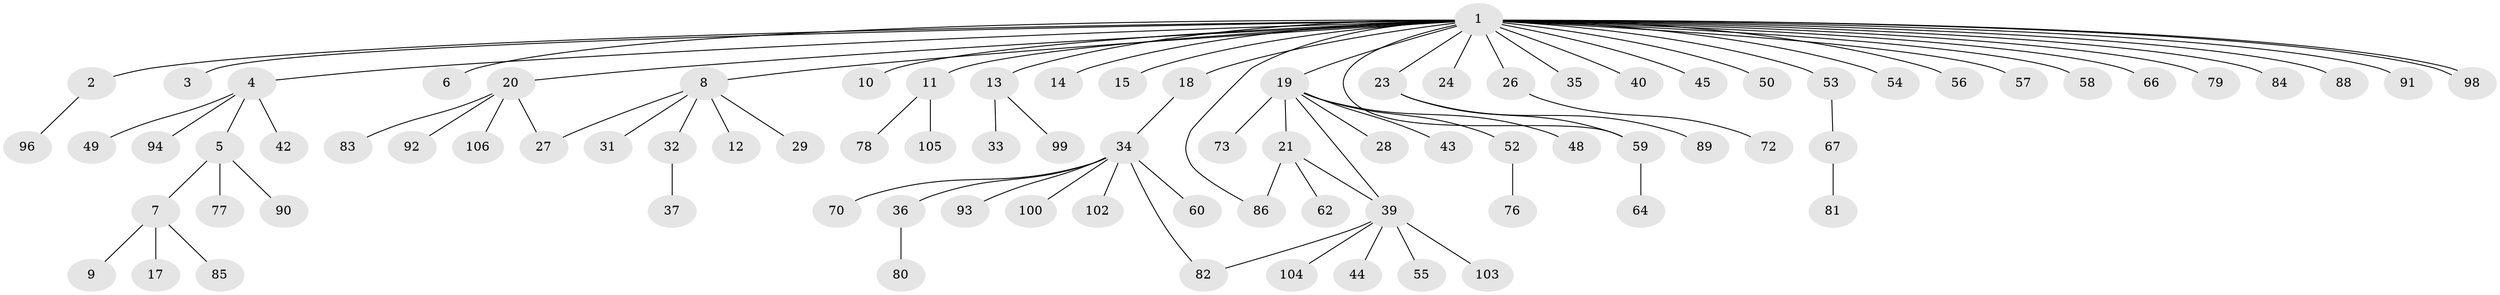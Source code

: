 // original degree distribution, {35: 0.009433962264150943, 3: 0.07547169811320754, 1: 0.6509433962264151, 5: 0.009433962264150943, 2: 0.16981132075471697, 4: 0.03773584905660377, 7: 0.009433962264150943, 8: 0.02830188679245283, 6: 0.009433962264150943}
// Generated by graph-tools (version 1.1) at 2025/11/02/27/25 16:11:12]
// undirected, 85 vertices, 90 edges
graph export_dot {
graph [start="1"]
  node [color=gray90,style=filled];
  1 [super="+61"];
  2 [super="+68"];
  3;
  4 [super="+30"];
  5 [super="+22"];
  6 [super="+41"];
  7 [super="+25"];
  8 [super="+16"];
  9;
  10;
  11 [super="+71"];
  12;
  13 [super="+74"];
  14;
  15;
  17;
  18;
  19 [super="+38"];
  20 [super="+51"];
  21 [super="+75"];
  23 [super="+46"];
  24;
  26 [super="+63"];
  27;
  28;
  29;
  31;
  32;
  33;
  34 [super="+87"];
  35;
  36;
  37;
  39 [super="+47"];
  40;
  42;
  43;
  44;
  45;
  48;
  49;
  50;
  52 [super="+69"];
  53;
  54;
  55;
  56;
  57;
  58 [super="+65"];
  59;
  60 [super="+101"];
  62;
  64;
  66;
  67;
  70;
  72;
  73;
  76;
  77;
  78;
  79;
  80 [super="+95"];
  81;
  82;
  83;
  84;
  85;
  86 [super="+97"];
  88;
  89;
  90;
  91;
  92;
  93;
  94;
  96;
  98;
  99;
  100;
  102;
  103;
  104;
  105;
  106;
  1 -- 2;
  1 -- 3;
  1 -- 4;
  1 -- 6;
  1 -- 8;
  1 -- 10;
  1 -- 11;
  1 -- 13;
  1 -- 14;
  1 -- 15;
  1 -- 18;
  1 -- 19;
  1 -- 20;
  1 -- 23;
  1 -- 24;
  1 -- 26;
  1 -- 35;
  1 -- 40;
  1 -- 45;
  1 -- 50;
  1 -- 53;
  1 -- 54;
  1 -- 56;
  1 -- 57;
  1 -- 58;
  1 -- 59;
  1 -- 66;
  1 -- 79;
  1 -- 84;
  1 -- 86;
  1 -- 88;
  1 -- 91;
  1 -- 98;
  1 -- 98;
  2 -- 96;
  4 -- 5;
  4 -- 42;
  4 -- 49;
  4 -- 94;
  5 -- 7;
  5 -- 90;
  5 -- 77;
  7 -- 9;
  7 -- 17;
  7 -- 85;
  8 -- 12;
  8 -- 27;
  8 -- 29;
  8 -- 31;
  8 -- 32;
  11 -- 78;
  11 -- 105;
  13 -- 33;
  13 -- 99;
  18 -- 34;
  19 -- 21;
  19 -- 28;
  19 -- 39;
  19 -- 43;
  19 -- 48;
  19 -- 73;
  19 -- 52;
  20 -- 27;
  20 -- 83;
  20 -- 92;
  20 -- 106;
  21 -- 62;
  21 -- 86;
  21 -- 39;
  23 -- 59;
  23 -- 89;
  26 -- 72;
  32 -- 37;
  34 -- 36;
  34 -- 60;
  34 -- 70;
  34 -- 82;
  34 -- 93;
  34 -- 100;
  34 -- 102;
  36 -- 80;
  39 -- 44;
  39 -- 55;
  39 -- 82;
  39 -- 103;
  39 -- 104;
  52 -- 76;
  53 -- 67;
  59 -- 64;
  67 -- 81;
}
